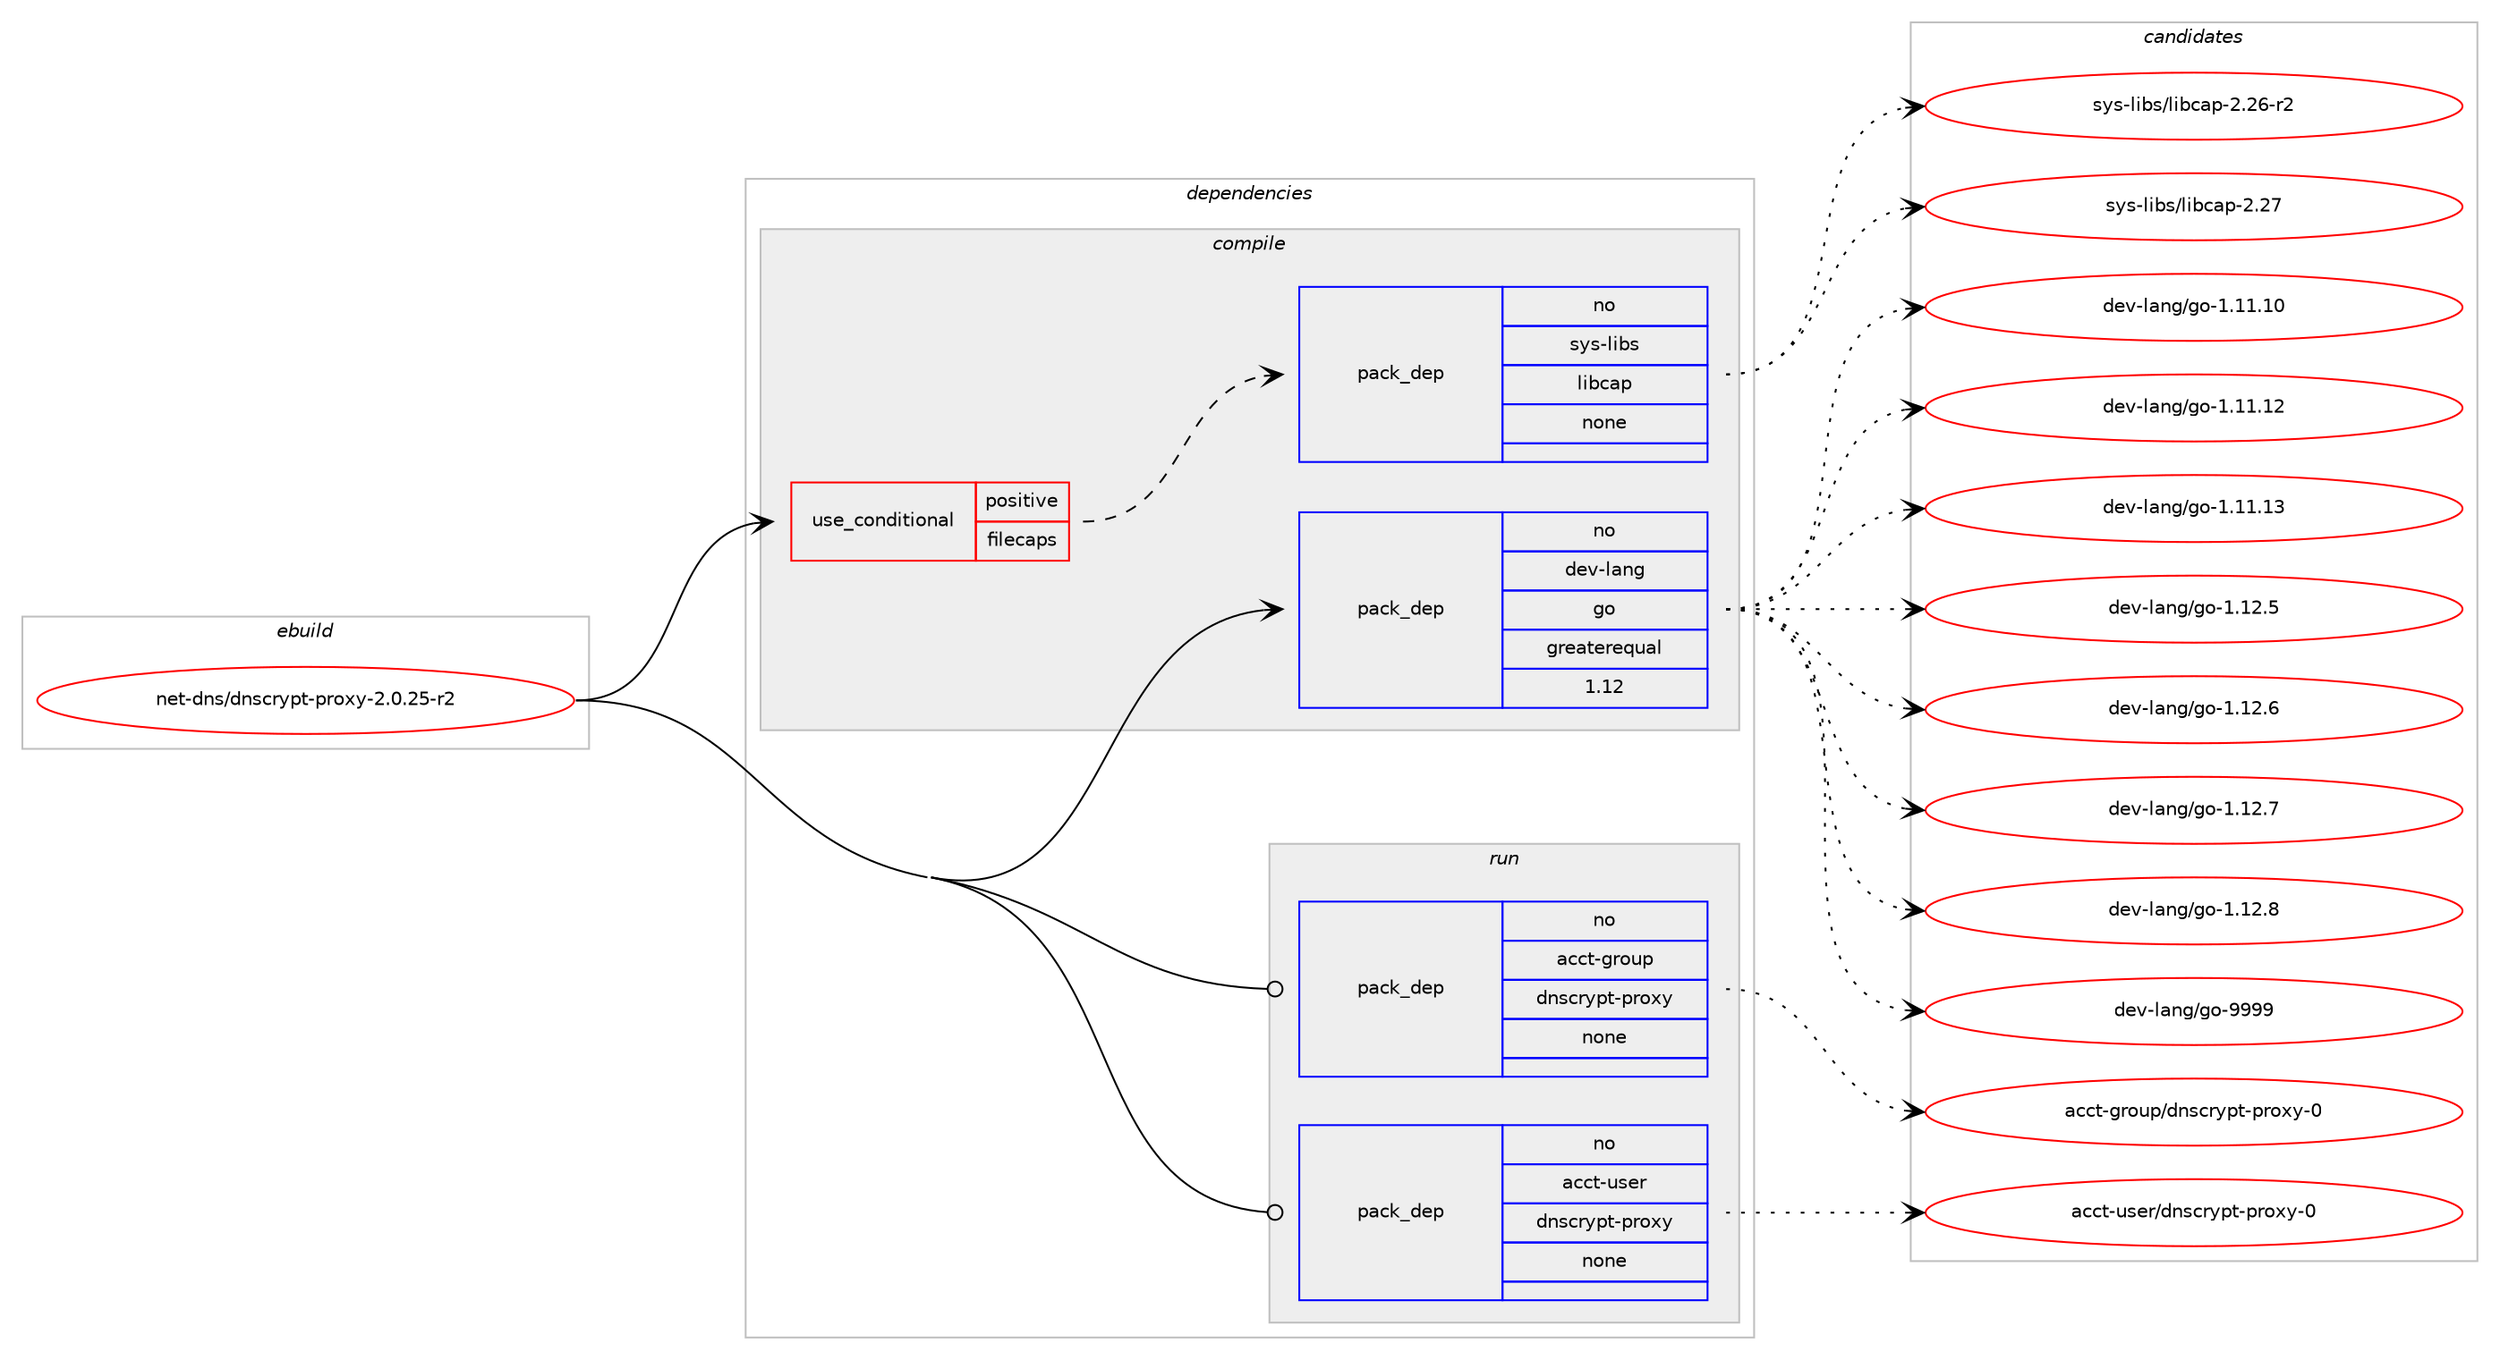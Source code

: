 digraph prolog {

# *************
# Graph options
# *************

newrank=true;
concentrate=true;
compound=true;
graph [rankdir=LR,fontname=Helvetica,fontsize=10,ranksep=1.5];#, ranksep=2.5, nodesep=0.2];
edge  [arrowhead=vee];
node  [fontname=Helvetica,fontsize=10];

# **********
# The ebuild
# **********

subgraph cluster_leftcol {
color=gray;
rank=same;
label=<<i>ebuild</i>>;
id [label="net-dns/dnscrypt-proxy-2.0.25-r2", color=red, width=4, href="../net-dns/dnscrypt-proxy-2.0.25-r2.svg"];
}

# ****************
# The dependencies
# ****************

subgraph cluster_midcol {
color=gray;
label=<<i>dependencies</i>>;
subgraph cluster_compile {
fillcolor="#eeeeee";
style=filled;
label=<<i>compile</i>>;
subgraph cond14 {
dependency314 [label=<<TABLE BORDER="0" CELLBORDER="1" CELLSPACING="0" CELLPADDING="4"><TR><TD ROWSPAN="3" CELLPADDING="10">use_conditional</TD></TR><TR><TD>positive</TD></TR><TR><TD>filecaps</TD></TR></TABLE>>, shape=none, color=red];
subgraph pack298 {
dependency315 [label=<<TABLE BORDER="0" CELLBORDER="1" CELLSPACING="0" CELLPADDING="4" WIDTH="220"><TR><TD ROWSPAN="6" CELLPADDING="30">pack_dep</TD></TR><TR><TD WIDTH="110">no</TD></TR><TR><TD>sys-libs</TD></TR><TR><TD>libcap</TD></TR><TR><TD>none</TD></TR><TR><TD></TD></TR></TABLE>>, shape=none, color=blue];
}
dependency314:e -> dependency315:w [weight=20,style="dashed",arrowhead="vee"];
}
id:e -> dependency314:w [weight=20,style="solid",arrowhead="vee"];
subgraph pack299 {
dependency316 [label=<<TABLE BORDER="0" CELLBORDER="1" CELLSPACING="0" CELLPADDING="4" WIDTH="220"><TR><TD ROWSPAN="6" CELLPADDING="30">pack_dep</TD></TR><TR><TD WIDTH="110">no</TD></TR><TR><TD>dev-lang</TD></TR><TR><TD>go</TD></TR><TR><TD>greaterequal</TD></TR><TR><TD>1.12</TD></TR></TABLE>>, shape=none, color=blue];
}
id:e -> dependency316:w [weight=20,style="solid",arrowhead="vee"];
}
subgraph cluster_compileandrun {
fillcolor="#eeeeee";
style=filled;
label=<<i>compile and run</i>>;
}
subgraph cluster_run {
fillcolor="#eeeeee";
style=filled;
label=<<i>run</i>>;
subgraph pack300 {
dependency317 [label=<<TABLE BORDER="0" CELLBORDER="1" CELLSPACING="0" CELLPADDING="4" WIDTH="220"><TR><TD ROWSPAN="6" CELLPADDING="30">pack_dep</TD></TR><TR><TD WIDTH="110">no</TD></TR><TR><TD>acct-group</TD></TR><TR><TD>dnscrypt-proxy</TD></TR><TR><TD>none</TD></TR><TR><TD></TD></TR></TABLE>>, shape=none, color=blue];
}
id:e -> dependency317:w [weight=20,style="solid",arrowhead="odot"];
subgraph pack301 {
dependency318 [label=<<TABLE BORDER="0" CELLBORDER="1" CELLSPACING="0" CELLPADDING="4" WIDTH="220"><TR><TD ROWSPAN="6" CELLPADDING="30">pack_dep</TD></TR><TR><TD WIDTH="110">no</TD></TR><TR><TD>acct-user</TD></TR><TR><TD>dnscrypt-proxy</TD></TR><TR><TD>none</TD></TR><TR><TD></TD></TR></TABLE>>, shape=none, color=blue];
}
id:e -> dependency318:w [weight=20,style="solid",arrowhead="odot"];
}
}

# **************
# The candidates
# **************

subgraph cluster_choices {
rank=same;
color=gray;
label=<<i>candidates</i>>;

subgraph choice298 {
color=black;
nodesep=1;
choice11512111545108105981154710810598999711245504650544511450 [label="sys-libs/libcap-2.26-r2", color=red, width=4,href="../sys-libs/libcap-2.26-r2.svg"];
choice1151211154510810598115471081059899971124550465055 [label="sys-libs/libcap-2.27", color=red, width=4,href="../sys-libs/libcap-2.27.svg"];
dependency315:e -> choice11512111545108105981154710810598999711245504650544511450:w [style=dotted,weight="100"];
dependency315:e -> choice1151211154510810598115471081059899971124550465055:w [style=dotted,weight="100"];
}
subgraph choice299 {
color=black;
nodesep=1;
choice1001011184510897110103471031114549464949464948 [label="dev-lang/go-1.11.10", color=red, width=4,href="../dev-lang/go-1.11.10.svg"];
choice1001011184510897110103471031114549464949464950 [label="dev-lang/go-1.11.12", color=red, width=4,href="../dev-lang/go-1.11.12.svg"];
choice1001011184510897110103471031114549464949464951 [label="dev-lang/go-1.11.13", color=red, width=4,href="../dev-lang/go-1.11.13.svg"];
choice10010111845108971101034710311145494649504653 [label="dev-lang/go-1.12.5", color=red, width=4,href="../dev-lang/go-1.12.5.svg"];
choice10010111845108971101034710311145494649504654 [label="dev-lang/go-1.12.6", color=red, width=4,href="../dev-lang/go-1.12.6.svg"];
choice10010111845108971101034710311145494649504655 [label="dev-lang/go-1.12.7", color=red, width=4,href="../dev-lang/go-1.12.7.svg"];
choice10010111845108971101034710311145494649504656 [label="dev-lang/go-1.12.8", color=red, width=4,href="../dev-lang/go-1.12.8.svg"];
choice1001011184510897110103471031114557575757 [label="dev-lang/go-9999", color=red, width=4,href="../dev-lang/go-9999.svg"];
dependency316:e -> choice1001011184510897110103471031114549464949464948:w [style=dotted,weight="100"];
dependency316:e -> choice1001011184510897110103471031114549464949464950:w [style=dotted,weight="100"];
dependency316:e -> choice1001011184510897110103471031114549464949464951:w [style=dotted,weight="100"];
dependency316:e -> choice10010111845108971101034710311145494649504653:w [style=dotted,weight="100"];
dependency316:e -> choice10010111845108971101034710311145494649504654:w [style=dotted,weight="100"];
dependency316:e -> choice10010111845108971101034710311145494649504655:w [style=dotted,weight="100"];
dependency316:e -> choice10010111845108971101034710311145494649504656:w [style=dotted,weight="100"];
dependency316:e -> choice1001011184510897110103471031114557575757:w [style=dotted,weight="100"];
}
subgraph choice300 {
color=black;
nodesep=1;
choice979999116451031141111171124710011011599114121112116451121141111201214548 [label="acct-group/dnscrypt-proxy-0", color=red, width=4,href="../acct-group/dnscrypt-proxy-0.svg"];
dependency317:e -> choice979999116451031141111171124710011011599114121112116451121141111201214548:w [style=dotted,weight="100"];
}
subgraph choice301 {
color=black;
nodesep=1;
choice979999116451171151011144710011011599114121112116451121141111201214548 [label="acct-user/dnscrypt-proxy-0", color=red, width=4,href="../acct-user/dnscrypt-proxy-0.svg"];
dependency318:e -> choice979999116451171151011144710011011599114121112116451121141111201214548:w [style=dotted,weight="100"];
}
}

}
